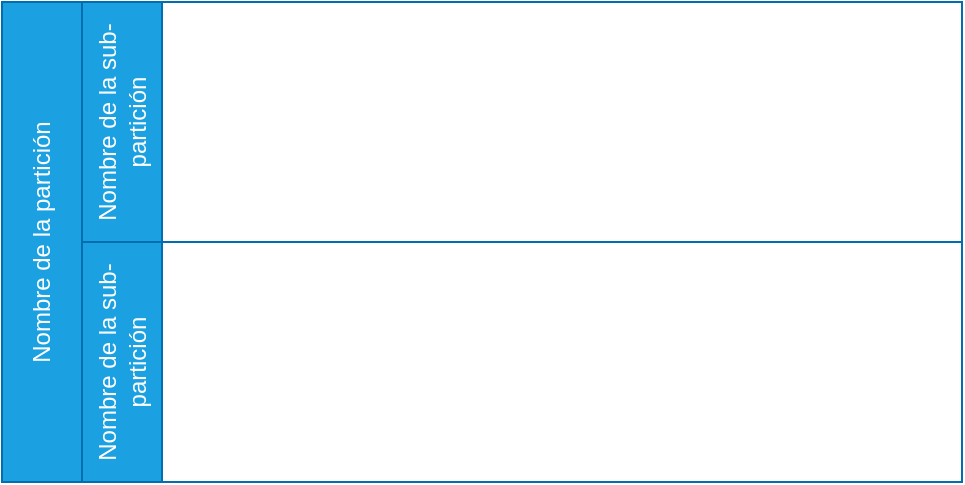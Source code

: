 <mxfile>
    <diagram id="ETZOoa3Ljku3VyCiB5HW" name="Page-1">
        <mxGraphModel dx="640" dy="540" grid="1" gridSize="10" guides="1" tooltips="1" connect="1" arrows="1" fold="1" page="1" pageScale="1" pageWidth="850" pageHeight="1100" math="0" shadow="0">
            <root>
                <mxCell id="0"/>
                <mxCell id="1" parent="0"/>
                <mxCell id="3" value="Nombre de la partición" style="swimlane;html=1;childLayout=stackLayout;resizeParent=1;resizeParentMax=0;horizontal=0;startSize=40;horizontalStack=0;whiteSpace=wrap;fontStyle=0;fillColor=#1ba1e2;fontColor=#ffffff;strokeColor=#006EAF;" vertex="1" parent="1">
                    <mxGeometry x="90" y="100" width="480" height="240" as="geometry"/>
                </mxCell>
                <mxCell id="5" value="Nombre de la sub-partición" style="swimlane;html=1;startSize=40;horizontal=0;whiteSpace=wrap;fontStyle=0;fillColor=#1ba1e2;fontColor=#ffffff;strokeColor=#006EAF;" vertex="1" parent="3">
                    <mxGeometry x="40" width="440" height="120" as="geometry"/>
                </mxCell>
                <mxCell id="6" value="Nombre de la sub-partición" style="swimlane;html=1;startSize=40;horizontal=0;whiteSpace=wrap;fontStyle=0;fillColor=#1ba1e2;fontColor=#ffffff;strokeColor=#006EAF;" vertex="1" parent="3">
                    <mxGeometry x="40" y="120" width="440" height="120" as="geometry"/>
                </mxCell>
            </root>
        </mxGraphModel>
    </diagram>
</mxfile>